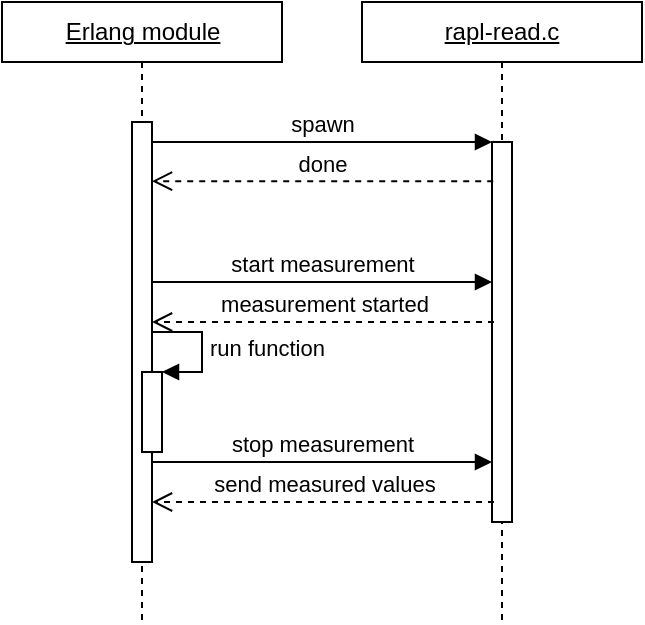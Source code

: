 <mxfile version="10.6.6" type="device"><diagram id="n9BspHjQzsJgOalfWFmp" name="Page-1"><mxGraphModel dx="925" dy="538" grid="1" gridSize="10" guides="1" tooltips="1" connect="1" arrows="1" fold="1" page="1" pageScale="1" pageWidth="850" pageHeight="1100" math="0" shadow="0"><root><mxCell id="0"/><mxCell id="1" parent="0"/><mxCell id="YMbIWrntN4Ct2VIBFfIc-1" value="&lt;u&gt;Erlang module&lt;/u&gt;" style="html=1;points=[];perimeter=orthogonalPerimeter;shape=umlLifeline;participant=label;fontFamily=Helvetica;fontSize=12;fontColor=#000000;align=center;strokeColor=#000000;fillColor=#ffffff;recursiveResize=0;container=1;collapsible=0;size=30;" parent="1" vertex="1"><mxGeometry x="15" y="20" width="140" height="310" as="geometry"/></mxCell><mxCell id="YMbIWrntN4Ct2VIBFfIc-3" value="" style="html=1;points=[];perimeter=orthogonalPerimeter;" parent="YMbIWrntN4Ct2VIBFfIc-1" vertex="1"><mxGeometry x="65" y="60" width="10" height="220" as="geometry"/></mxCell><mxCell id="YMbIWrntN4Ct2VIBFfIc-10" value="" style="html=1;points=[];perimeter=orthogonalPerimeter;" parent="YMbIWrntN4Ct2VIBFfIc-1" vertex="1"><mxGeometry x="70" y="185" width="10" height="40" as="geometry"/></mxCell><mxCell id="YMbIWrntN4Ct2VIBFfIc-11" value="run function" style="edgeStyle=orthogonalEdgeStyle;html=1;align=left;spacingLeft=2;endArrow=block;rounded=0;entryX=1;entryY=0;" parent="YMbIWrntN4Ct2VIBFfIc-1" target="YMbIWrntN4Ct2VIBFfIc-10" edge="1"><mxGeometry relative="1" as="geometry"><mxPoint x="75" y="165" as="sourcePoint"/><Array as="points"><mxPoint x="100" y="165"/></Array></mxGeometry></mxCell><mxCell id="YMbIWrntN4Ct2VIBFfIc-2" value="&lt;u&gt;rapl-read.c&lt;/u&gt;" style="shape=umlLifeline;perimeter=lifelinePerimeter;whiteSpace=wrap;html=1;container=1;collapsible=0;recursiveResize=0;outlineConnect=0;size=30;" parent="1" vertex="1"><mxGeometry x="195" y="20" width="140" height="310" as="geometry"/></mxCell><mxCell id="YMbIWrntN4Ct2VIBFfIc-4" value="" style="html=1;points=[];perimeter=orthogonalPerimeter;" parent="YMbIWrntN4Ct2VIBFfIc-2" vertex="1"><mxGeometry x="65" y="70" width="10" height="190" as="geometry"/></mxCell><mxCell id="YMbIWrntN4Ct2VIBFfIc-5" value="spawn" style="html=1;verticalAlign=bottom;endArrow=block;entryX=0;entryY=0;" parent="1" source="YMbIWrntN4Ct2VIBFfIc-3" target="YMbIWrntN4Ct2VIBFfIc-4" edge="1"><mxGeometry relative="1" as="geometry"><mxPoint x="190" y="90" as="sourcePoint"/></mxGeometry></mxCell><mxCell id="YMbIWrntN4Ct2VIBFfIc-7" value="done" style="html=1;verticalAlign=bottom;endArrow=open;dashed=1;endSize=8;exitX=0.06;exitY=0.103;exitDx=0;exitDy=0;exitPerimeter=0;" parent="1" source="YMbIWrntN4Ct2VIBFfIc-4" target="YMbIWrntN4Ct2VIBFfIc-3" edge="1"><mxGeometry relative="1" as="geometry"><mxPoint x="225" y="110" as="sourcePoint"/><mxPoint x="145" y="110" as="targetPoint"/></mxGeometry></mxCell><mxCell id="YMbIWrntN4Ct2VIBFfIc-8" value="start measurement" style="html=1;verticalAlign=bottom;endArrow=block;entryX=0;entryY=0;" parent="1" edge="1"><mxGeometry relative="1" as="geometry"><mxPoint x="90" y="160" as="sourcePoint"/><mxPoint x="260" y="160" as="targetPoint"/></mxGeometry></mxCell><mxCell id="YMbIWrntN4Ct2VIBFfIc-9" value="measurement started" style="html=1;verticalAlign=bottom;endArrow=open;dashed=1;endSize=8;exitX=0.06;exitY=0.103;exitDx=0;exitDy=0;exitPerimeter=0;" parent="1" edge="1"><mxGeometry relative="1" as="geometry"><mxPoint x="261" y="180" as="sourcePoint"/><mxPoint x="90" y="180" as="targetPoint"/></mxGeometry></mxCell><mxCell id="YMbIWrntN4Ct2VIBFfIc-12" value="stop measurement" style="html=1;verticalAlign=bottom;endArrow=block;entryX=0;entryY=0;" parent="1" edge="1"><mxGeometry relative="1" as="geometry"><mxPoint x="90" y="250" as="sourcePoint"/><mxPoint x="260" y="250" as="targetPoint"/></mxGeometry></mxCell><mxCell id="YMbIWrntN4Ct2VIBFfIc-13" value="send measured values" style="html=1;verticalAlign=bottom;endArrow=open;dashed=1;endSize=8;exitX=0.06;exitY=0.103;exitDx=0;exitDy=0;exitPerimeter=0;" parent="1" edge="1"><mxGeometry relative="1" as="geometry"><mxPoint x="261" y="270" as="sourcePoint"/><mxPoint x="90" y="270" as="targetPoint"/></mxGeometry></mxCell></root></mxGraphModel></diagram></mxfile>